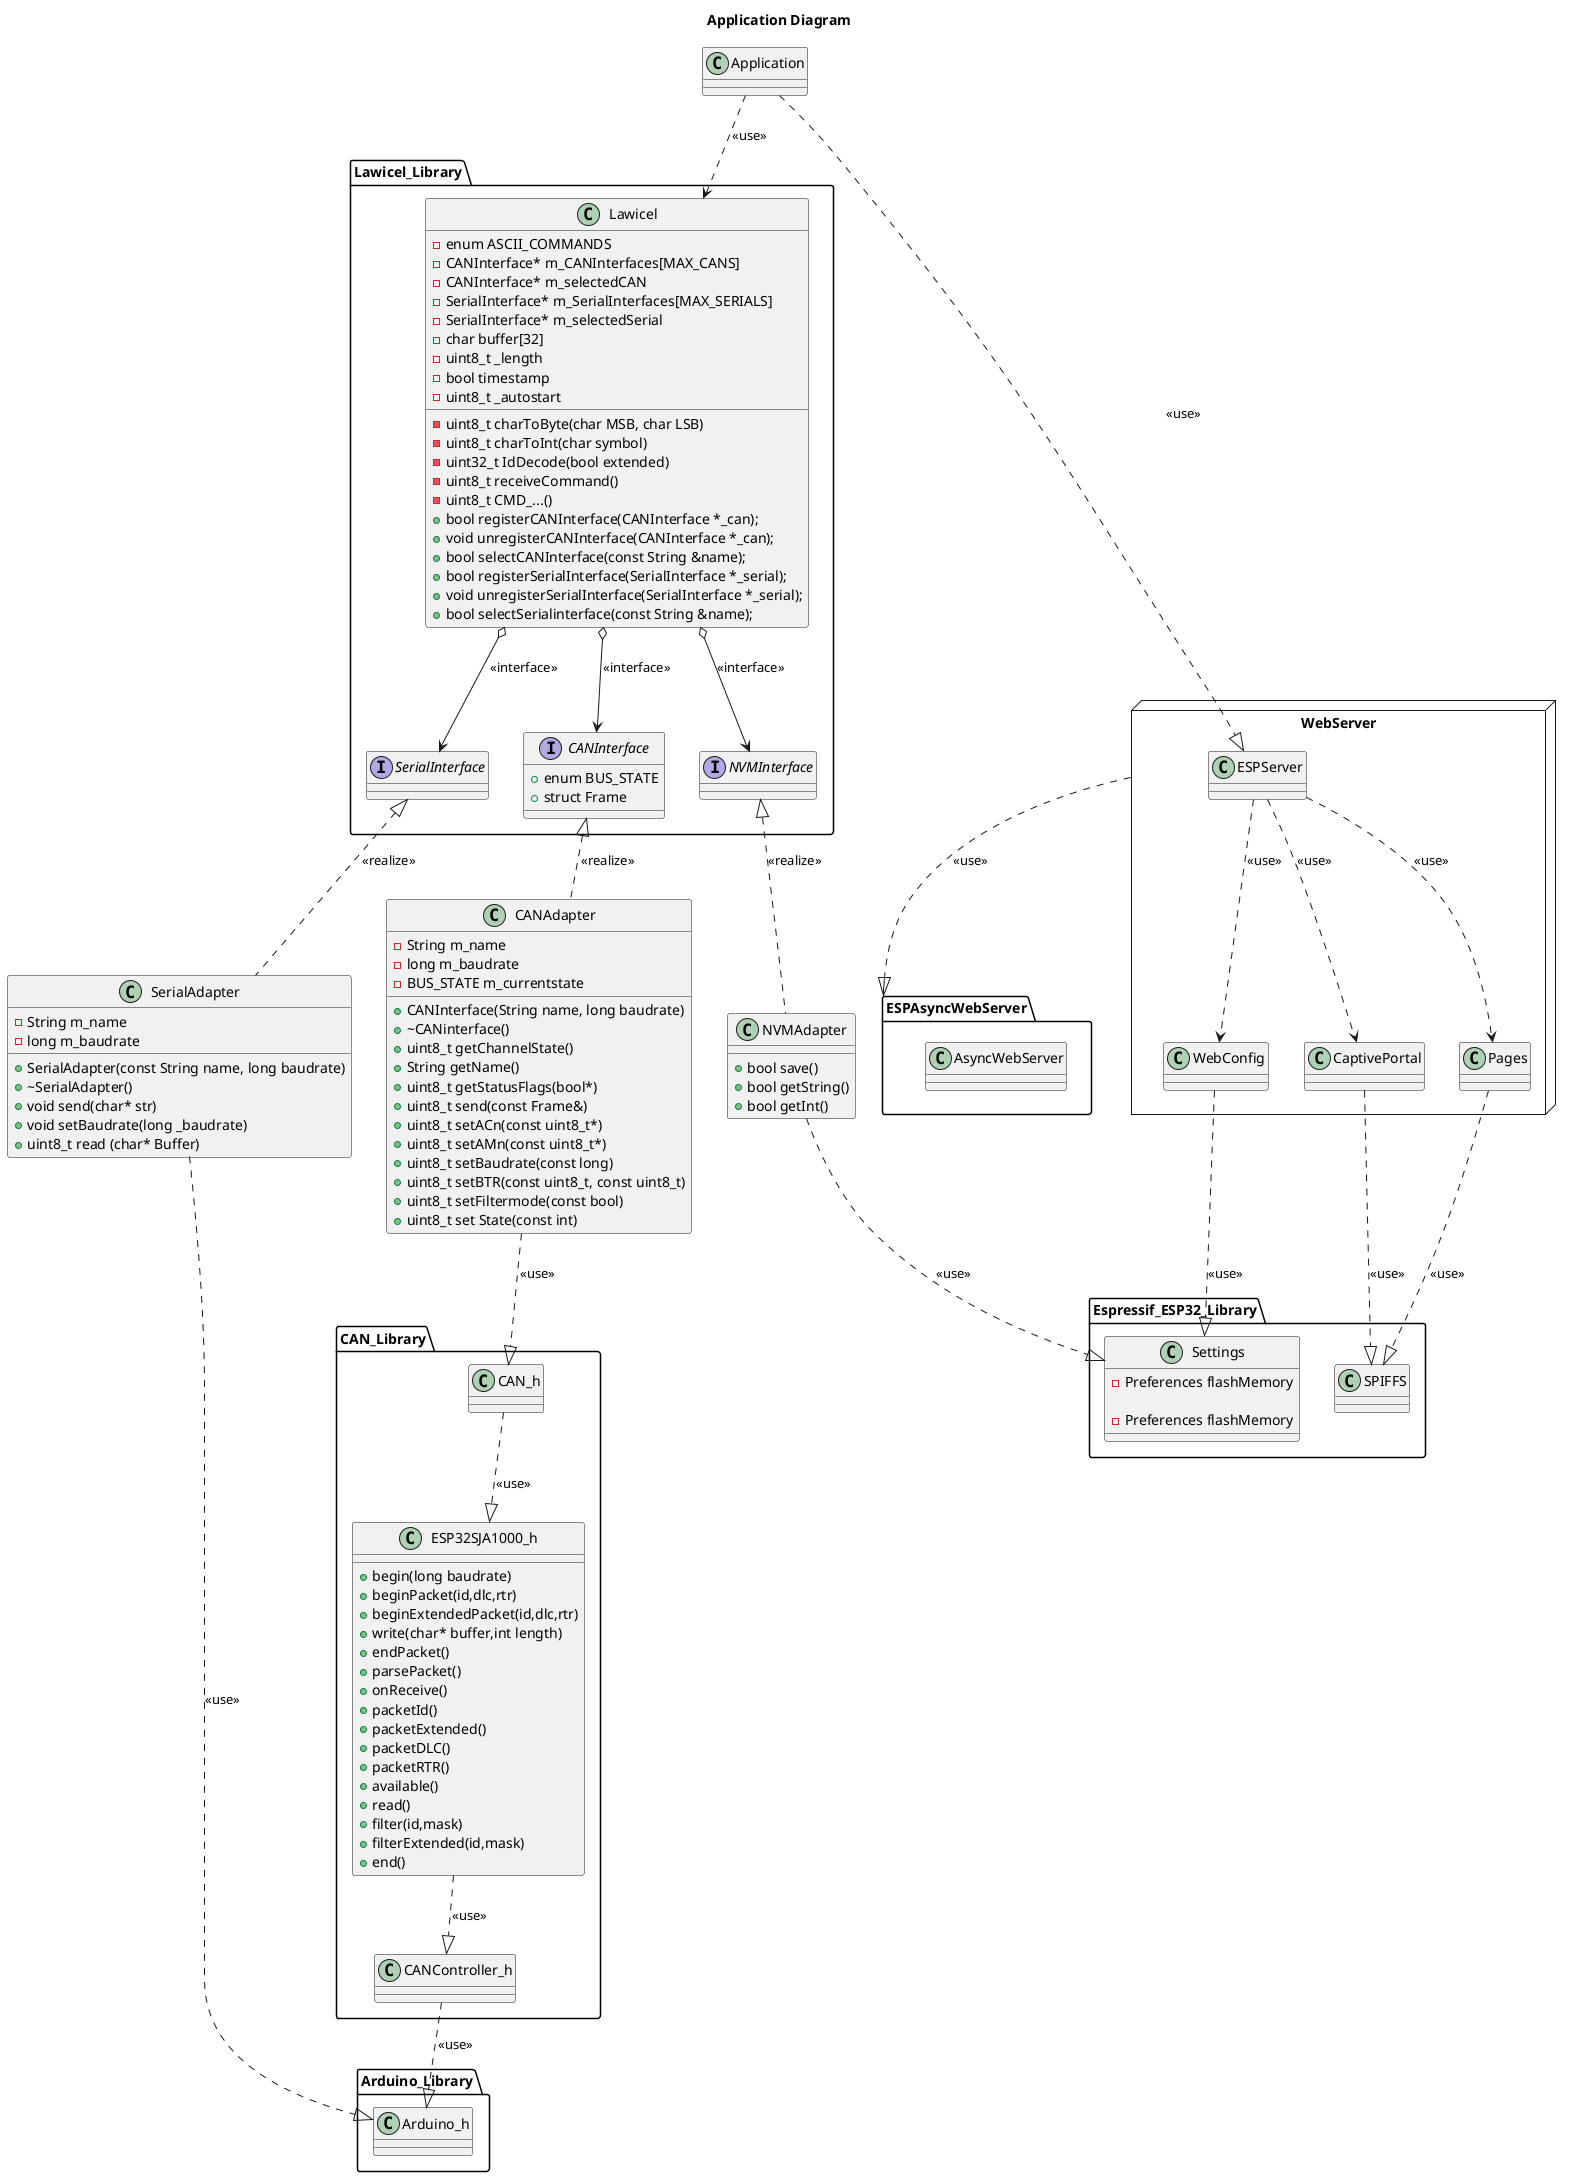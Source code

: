 @startuml

Title Application Diagram

Class Application

package Lawicel_Library <<Folder>>{
    Class Lawicel{
        -enum ASCII_COMMANDS
        -uint8_t charToByte(char MSB, char LSB)
        -uint8_t charToInt(char symbol)
        -uint32_t IdDecode(bool extended)
        -uint8_t receiveCommand()
        -uint8_t CMD_...()
        -CANInterface* m_CANInterfaces[MAX_CANS]
        -CANInterface* m_selectedCAN
        -SerialInterface* m_SerialInterfaces[MAX_SERIALS]
        -SerialInterface* m_selectedSerial
        -char buffer[32]
        -uint8_t _length
        -bool timestamp
        -uint8_t _autostart
        +bool registerCANInterface(CANInterface *_can);
        +void unregisterCANInterface(CANInterface *_can);
        +bool selectCANInterface(const String &name);
        +bool registerSerialInterface(SerialInterface *_serial);
        +void unregisterSerialInterface(SerialInterface *_serial);
        +bool selectSerialinterface(const String &name);


    }
    Application ..> Lawicel : <<use>>

    Interface SerialInterface
    Interface CANInterface {
        +enum BUS_STATE
        +struct Frame
    }
    Interface NVMInterface

    Lawicel o--> SerialInterface : <<interface>>
    Lawicel o--> CANInterface : <<interface>>
    Lawicel o--> NVMInterface : <<interface>>
}

Class SerialAdapter{
    -String m_name
    -long m_baudrate
    +SerialAdapter(const String name, long baudrate)
    +~SerialAdapter()
    +void send(char* str)
    +void setBaudrate(long _baudrate)
    +uint8_t read (char* Buffer)
}

Class CANAdapter{
    -String m_name
    -long m_baudrate
    -BUS_STATE m_currentstate
    +CANInterface(String name, long baudrate)
    +~CANinterface()
    +uint8_t getChannelState()
    +String getName()
    +uint8_t getStatusFlags(bool*)
    +uint8_t send(const Frame&)
    +uint8_t setACn(const uint8_t*)
    +uint8_t setAMn(const uint8_t*)
    +uint8_t setBaudrate(const long)
    +uint8_t setBTR(const uint8_t, const uint8_t)
    +uint8_t setFiltermode(const bool)
    +uint8_t set State(const int)
}

Class NVMAdapter{
    +bool save()
    +bool getString()
    +bool getInt()
}

NVMInterface <|.down. NVMAdapter : <<realize>>
SerialInterface <|.down. SerialAdapter : <<realize>>
CANInterface <|.down. CANAdapter : <<realize>>

package Espressif_ESP32_Library{
    Class Settings{

        -Preferences flashMemory
    }
}

NVMAdapter ..|> Settings : <<use>>

package Arduino_Library{
    Class Arduino_h
    Arduino_h  <|.up. SerialAdapter : <<use>>
}

package CAN_Library <<Folder>>{
    Class CAN_h
    Class ESP32SJA1000_h{
        +begin(long baudrate)
        +beginPacket(id,dlc,rtr)
        +beginExtendedPacket(id,dlc,rtr)
        +write(char* buffer,int length)
        +endPacket()
        +parsePacket()
        +onReceive()
        +packetId()
        +packetExtended()
        +packetDLC()
        +packetRTR()
        +available()
        +read()
        +filter(id,mask)
        +filterExtended(id,mask)
        +end()
    }
    Class CANController_h
    CAN_h  <|.up. CANAdapter: <<use>>
    ESP32SJA1000_h  <|.up. CAN_h: <<use>>
    CANController_h  <|.up. ESP32SJA1000_h: <<use>>
    Arduino_h  <|.up. CANController_h: <<use>>
}

package WebServer <<node>>
{
    Class WebConfig
    Class Pages
    Class CaptivePortal

    Application ..|> ESPServer : <<use>>
    ESPServer ..> WebConfig : <<use>>
    ESPServer ..> Pages : <<use>>
    ESPServer ..> CaptivePortal : <<use>>
}

package Espressif_ESP32_Library{
    Class Settings{

        -Preferences flashMemory
    }
    Class SPIFFS

    WebConfig ..|> Settings : <<use>>
    Pages ..|> SPIFFS : <<use>>
    CaptivePortal ..|> SPIFFS : <<use>>
}

package ESPAsyncWebServer <<folder>>
{
    Class AsyncWebServer
}

WebServer ..|> ESPAsyncWebServer : <<use>>



@enduml
